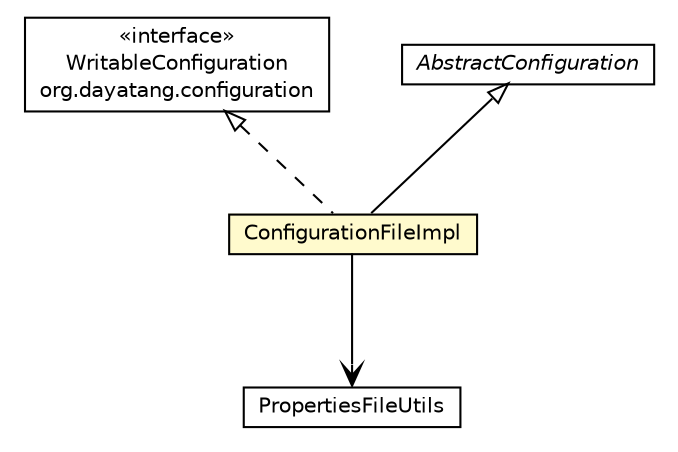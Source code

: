 #!/usr/local/bin/dot
#
# Class diagram 
# Generated by UMLGraph version R5_6_6-8-g8d7759 (http://www.umlgraph.org/)
#

digraph G {
	edge [fontname="Helvetica",fontsize=10,labelfontname="Helvetica",labelfontsize=10];
	node [fontname="Helvetica",fontsize=10,shape=plaintext];
	nodesep=0.25;
	ranksep=0.5;
	// org.dayatang.configuration.WritableConfiguration
	c143 [label=<<table title="org.dayatang.configuration.WritableConfiguration" border="0" cellborder="1" cellspacing="0" cellpadding="2" port="p" href="../WritableConfiguration.html">
		<tr><td><table border="0" cellspacing="0" cellpadding="1">
<tr><td align="center" balign="center"> &#171;interface&#187; </td></tr>
<tr><td align="center" balign="center"> WritableConfiguration </td></tr>
<tr><td align="center" balign="center"> org.dayatang.configuration </td></tr>
		</table></td></tr>
		</table>>, URL="../WritableConfiguration.html", fontname="Helvetica", fontcolor="black", fontsize=10.0];
	// org.dayatang.configuration.impl.PropertiesFileUtils
	c149 [label=<<table title="org.dayatang.configuration.impl.PropertiesFileUtils" border="0" cellborder="1" cellspacing="0" cellpadding="2" port="p" href="./PropertiesFileUtils.html">
		<tr><td><table border="0" cellspacing="0" cellpadding="1">
<tr><td align="center" balign="center"> PropertiesFileUtils </td></tr>
		</table></td></tr>
		</table>>, URL="./PropertiesFileUtils.html", fontname="Helvetica", fontcolor="black", fontsize=10.0];
	// org.dayatang.configuration.impl.ConfigurationFileImpl
	c151 [label=<<table title="org.dayatang.configuration.impl.ConfigurationFileImpl" border="0" cellborder="1" cellspacing="0" cellpadding="2" port="p" bgcolor="lemonChiffon" href="./ConfigurationFileImpl.html">
		<tr><td><table border="0" cellspacing="0" cellpadding="1">
<tr><td align="center" balign="center"> ConfigurationFileImpl </td></tr>
		</table></td></tr>
		</table>>, URL="./ConfigurationFileImpl.html", fontname="Helvetica", fontcolor="black", fontsize=10.0];
	// org.dayatang.configuration.impl.AbstractConfiguration
	c155 [label=<<table title="org.dayatang.configuration.impl.AbstractConfiguration" border="0" cellborder="1" cellspacing="0" cellpadding="2" port="p" href="./AbstractConfiguration.html">
		<tr><td><table border="0" cellspacing="0" cellpadding="1">
<tr><td align="center" balign="center"><font face="Helvetica-Oblique"> AbstractConfiguration </font></td></tr>
		</table></td></tr>
		</table>>, URL="./AbstractConfiguration.html", fontname="Helvetica", fontcolor="black", fontsize=10.0];
	//org.dayatang.configuration.impl.ConfigurationFileImpl extends org.dayatang.configuration.impl.AbstractConfiguration
	c155:p -> c151:p [dir=back,arrowtail=empty];
	//org.dayatang.configuration.impl.ConfigurationFileImpl implements org.dayatang.configuration.WritableConfiguration
	c143:p -> c151:p [dir=back,arrowtail=empty,style=dashed];
	// org.dayatang.configuration.impl.ConfigurationFileImpl NAVASSOC org.dayatang.configuration.impl.PropertiesFileUtils
	c151:p -> c149:p [taillabel="", label=" "headlabel="", fontname="Helvetica", fontcolor="black", fontsize=10.0, color="black", arrowhead=open];
}


